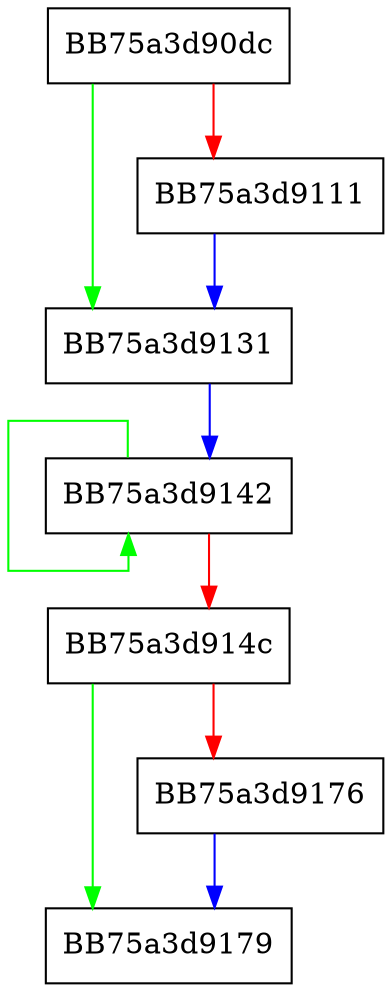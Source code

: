 digraph _Refresh {
  node [shape="box"];
  graph [splines=ortho];
  BB75a3d90dc -> BB75a3d9131 [color="green"];
  BB75a3d90dc -> BB75a3d9111 [color="red"];
  BB75a3d9111 -> BB75a3d9131 [color="blue"];
  BB75a3d9131 -> BB75a3d9142 [color="blue"];
  BB75a3d9142 -> BB75a3d9142 [color="green"];
  BB75a3d9142 -> BB75a3d914c [color="red"];
  BB75a3d914c -> BB75a3d9179 [color="green"];
  BB75a3d914c -> BB75a3d9176 [color="red"];
  BB75a3d9176 -> BB75a3d9179 [color="blue"];
}